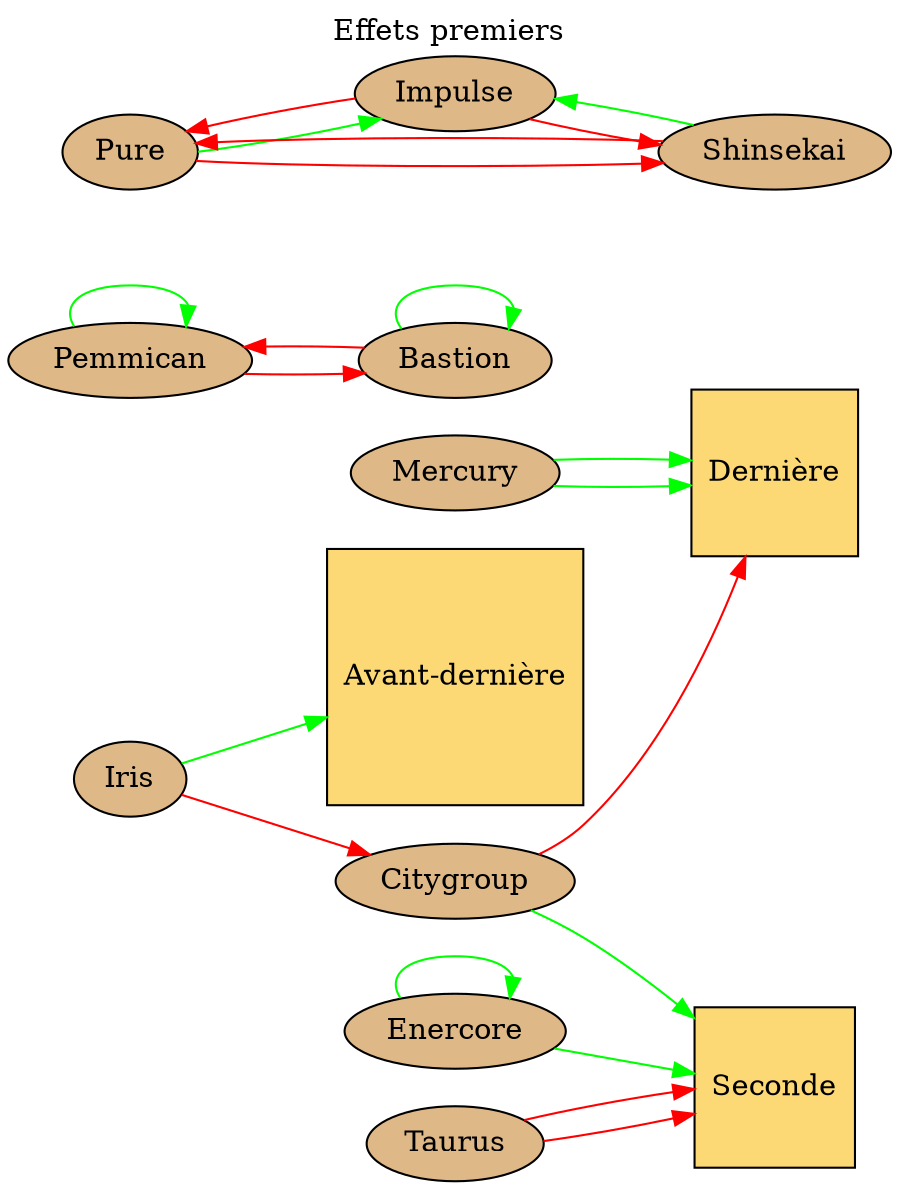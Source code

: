 # dot -T svg data/cities/detroit/graphviz/first.dot > website/static/graphviz/detroit/first.svg
digraph g{
	graph [
			rankdir = "LR"
			bgcolor=transparent
	];
	// title
	labelloc="t";
	label="Effets premiers";

	second [shape=square, fillcolor="#FCD975", style="filled", label="Seconde"];
	avantdernier [shape=square, fillcolor="#FCD975", style="filled", label="Avant-dernière"];
	dernier [shape=square, fillcolor="#FCD975", style="filled", label="Dernière"];

	pemmican [shape=ellipse, fillcolor="burlywood", style="filled", label="Pemmican"];
	bastion [shape=ellipse, fillcolor="burlywood", style="filled", label="Bastion"];
	citygroup [shape=ellipse, fillcolor="burlywood", style="filled", label="Citygroup"];
	enercore [shape=ellipse, fillcolor="burlywood", style="filled", label="Enercore"];
	iris [shape=ellipse, fillcolor="burlywood",style="filled", label="Iris"];
	mercury [shape=ellipse, fillcolor="burlywood", style="filled", label="Mercury"];
	pure [shape=ellipse, fillcolor="burlywood", style="filled", label="Pure"];
	impulse [shape=ellipse, fillcolor="burlywood", style="filled", label="Impulse"];
	shinsekai [shape=ellipse, fillcolor="burlywood", style="filled", label="Shinsekai"];
	taurus [shape=ellipse, fillcolor="burlywood", style="filled", label="Taurus"];

	citygroup -> dernier [color="red"];
	citygroup -> second [color="green"];

	bastion -> pemmican [color="red"];
	bastion -> bastion [color="green"];

	pemmican -> pemmican [color="green"];
	pemmican -> bastion [color="red"];

	taurus-> second [color="red"];
	taurus-> second [color="red"];

	enercore -> enercore [color="green"];
	enercore -> second [color="green"];

	shinsekai -> pure [color="red"];
	shinsekai -> impulse [color="green"];

	impulse -> shinsekai [color="red"];
	impulse -> pure [color="red"];

	pure -> shinsekai [color="red"];
	pure -> impulse [color="green"];

	mercury -> dernier [color="green"];
	mercury -> dernier [color="green"];

	iris -> avantdernier [color="green"];
	iris -> citygroup [color="red"];
}
